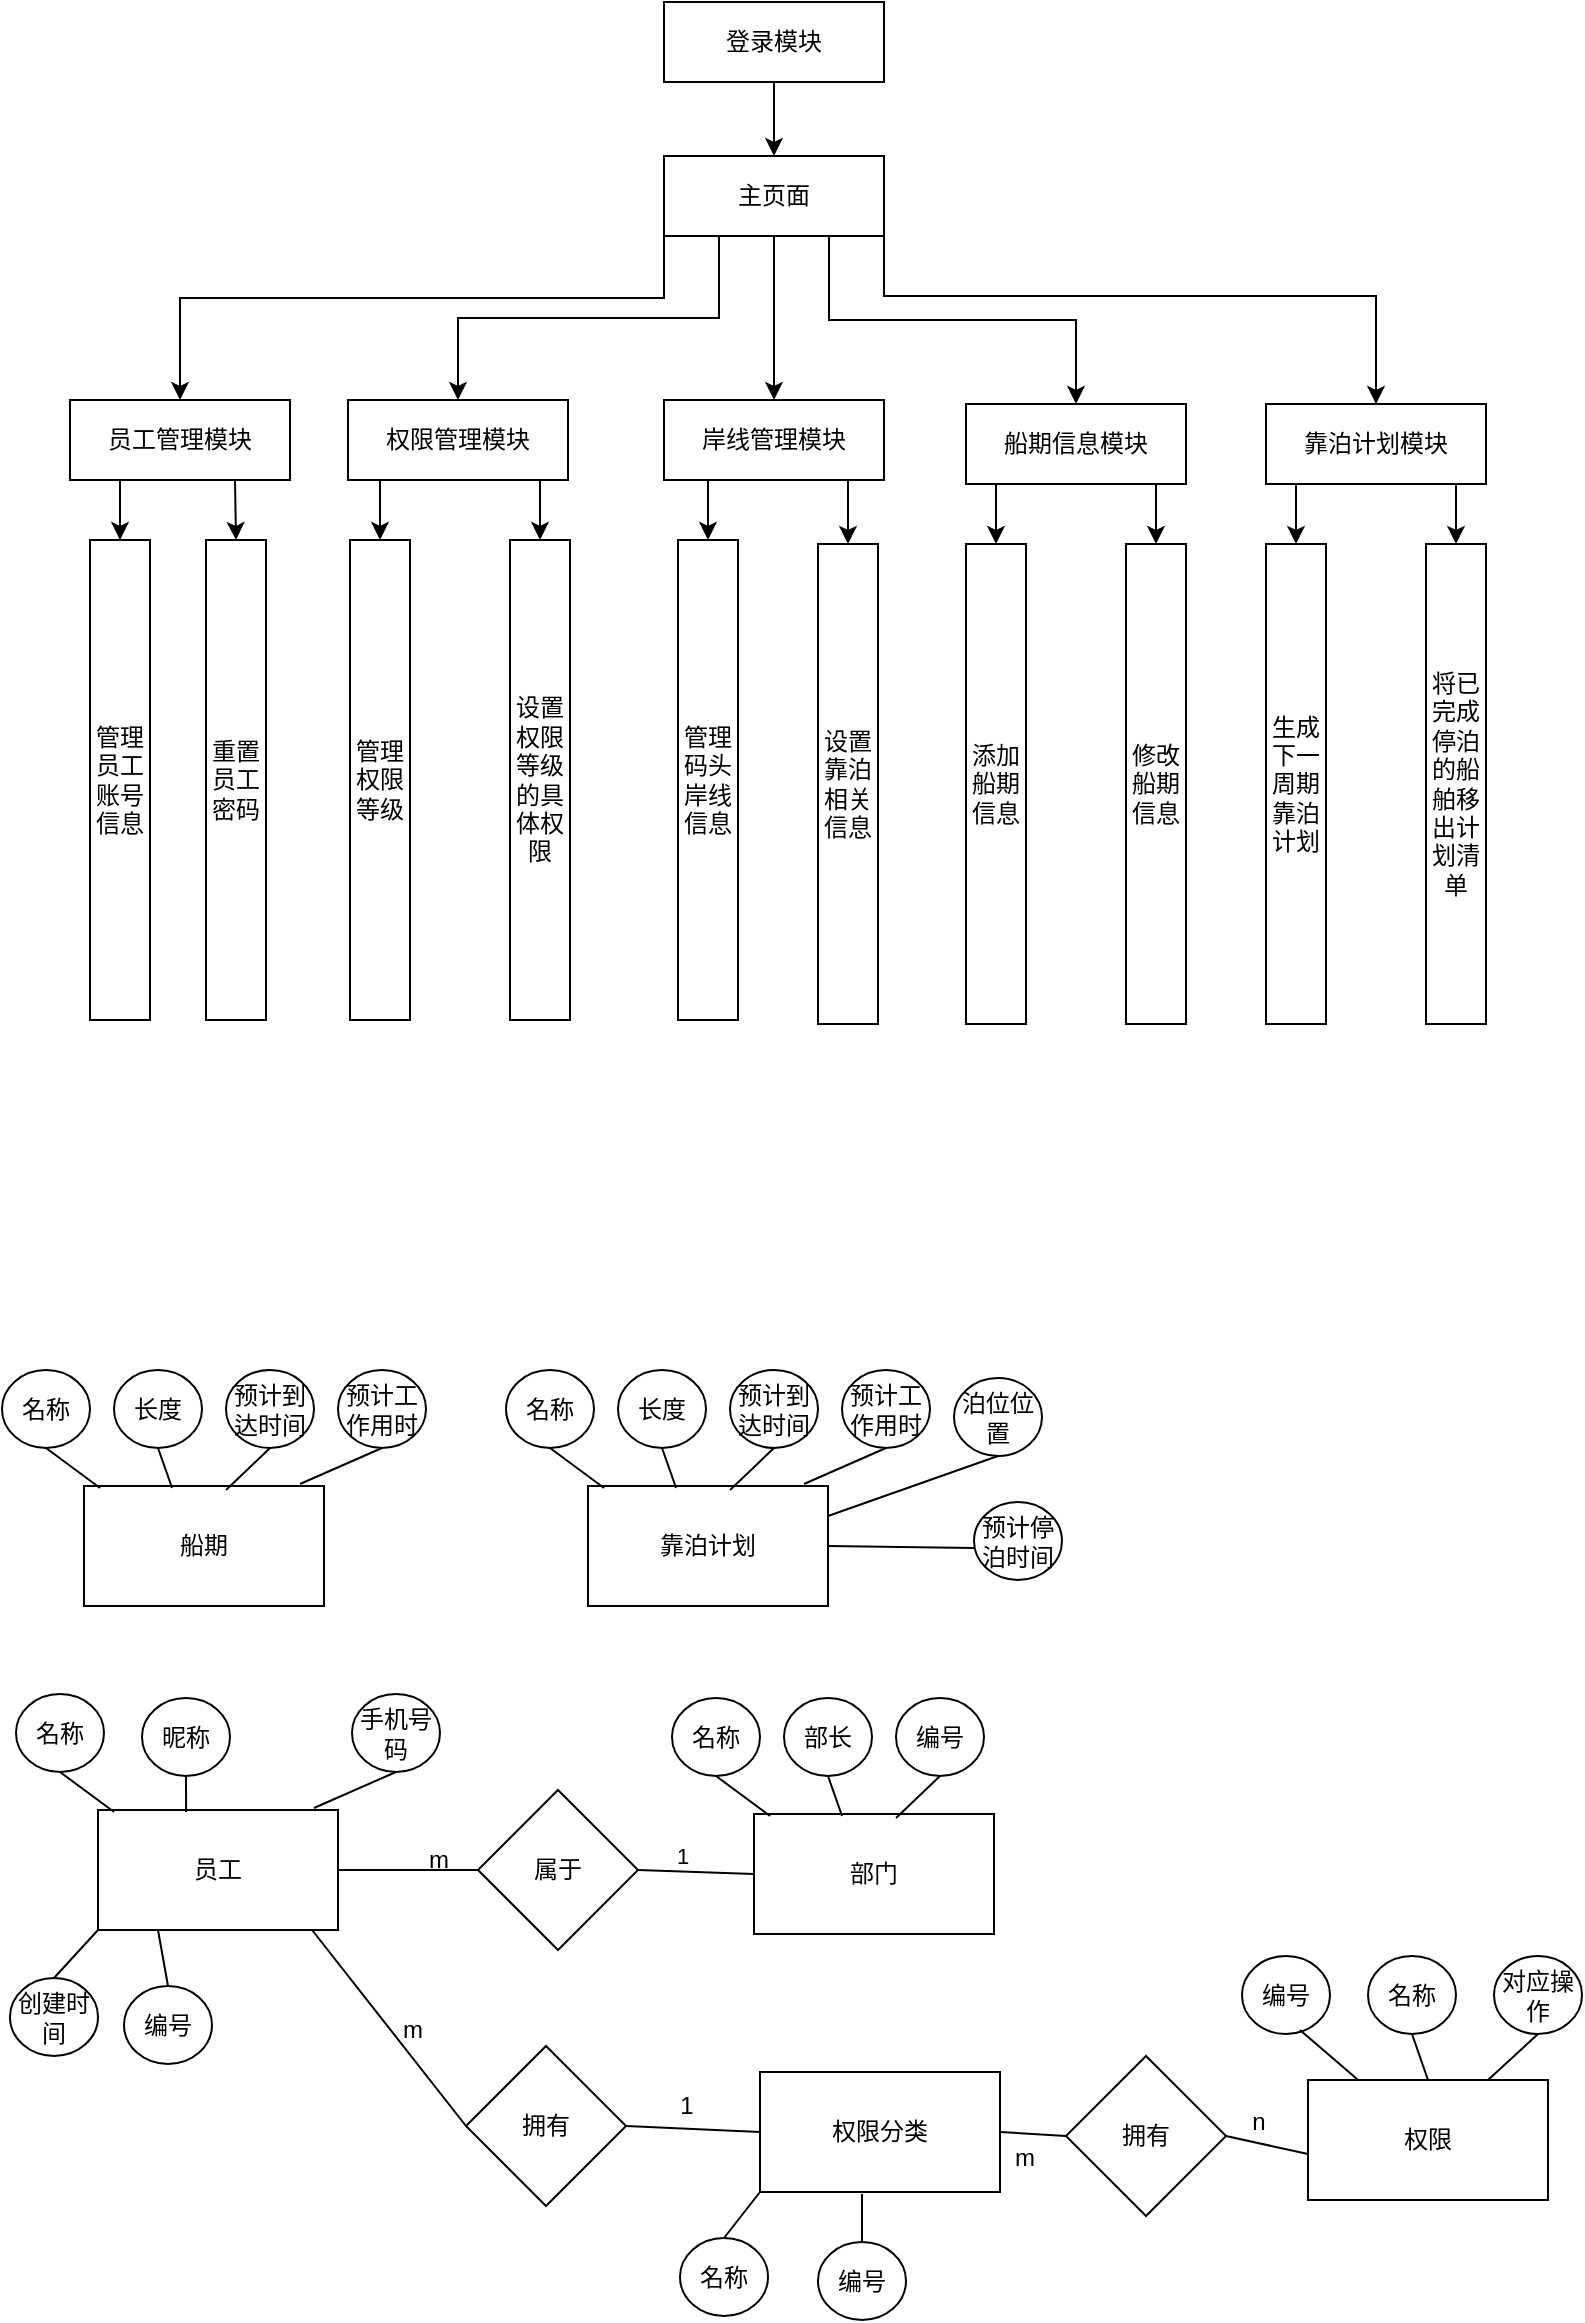 <mxfile version="24.3.1" type="github">
  <diagram name="第 1 页" id="hJNwZLfBhfu_36DX5GR1">
    <mxGraphModel dx="1434" dy="756" grid="0" gridSize="10" guides="1" tooltips="1" connect="1" arrows="1" fold="1" page="1" pageScale="1" pageWidth="827" pageHeight="1169" math="0" shadow="0">
      <root>
        <mxCell id="0" />
        <mxCell id="1" parent="0" />
        <mxCell id="c1SifNUOQpYXH-Mi11ai-2" style="edgeStyle=orthogonalEdgeStyle;rounded=0;orthogonalLoop=1;jettySize=auto;html=1;exitX=0.5;exitY=1;exitDx=0;exitDy=0;entryX=0.5;entryY=0;entryDx=0;entryDy=0;" edge="1" parent="1" source="ZtoyrRgASsB_ZvQdjm4B-1" target="ZtoyrRgASsB_ZvQdjm4B-2">
          <mxGeometry relative="1" as="geometry" />
        </mxCell>
        <mxCell id="ZtoyrRgASsB_ZvQdjm4B-1" value="登录模块" style="rounded=0;whiteSpace=wrap;html=1;" parent="1" vertex="1">
          <mxGeometry x="337" y="4" width="110" height="40" as="geometry" />
        </mxCell>
        <mxCell id="c1SifNUOQpYXH-Mi11ai-4" value="" style="edgeStyle=orthogonalEdgeStyle;rounded=0;orthogonalLoop=1;jettySize=auto;html=1;" edge="1" parent="1" source="ZtoyrRgASsB_ZvQdjm4B-2" target="0f7veTkOf2KiZL7BSmnF-5">
          <mxGeometry relative="1" as="geometry" />
        </mxCell>
        <mxCell id="c1SifNUOQpYXH-Mi11ai-5" style="edgeStyle=orthogonalEdgeStyle;rounded=0;orthogonalLoop=1;jettySize=auto;html=1;exitX=0.75;exitY=1;exitDx=0;exitDy=0;entryX=0.5;entryY=0;entryDx=0;entryDy=0;" edge="1" parent="1" source="ZtoyrRgASsB_ZvQdjm4B-2" target="ZtoyrRgASsB_ZvQdjm4B-11">
          <mxGeometry relative="1" as="geometry" />
        </mxCell>
        <mxCell id="c1SifNUOQpYXH-Mi11ai-6" style="edgeStyle=orthogonalEdgeStyle;rounded=0;orthogonalLoop=1;jettySize=auto;html=1;exitX=1;exitY=1;exitDx=0;exitDy=0;entryX=0.5;entryY=0;entryDx=0;entryDy=0;" edge="1" parent="1" source="ZtoyrRgASsB_ZvQdjm4B-2" target="ZtoyrRgASsB_ZvQdjm4B-15">
          <mxGeometry relative="1" as="geometry">
            <Array as="points">
              <mxPoint x="447" y="151" />
              <mxPoint x="693" y="151" />
            </Array>
          </mxGeometry>
        </mxCell>
        <mxCell id="c1SifNUOQpYXH-Mi11ai-7" style="edgeStyle=orthogonalEdgeStyle;rounded=0;orthogonalLoop=1;jettySize=auto;html=1;exitX=0.25;exitY=1;exitDx=0;exitDy=0;entryX=0.5;entryY=0;entryDx=0;entryDy=0;" edge="1" parent="1" source="ZtoyrRgASsB_ZvQdjm4B-2" target="ZtoyrRgASsB_ZvQdjm4B-8">
          <mxGeometry relative="1" as="geometry" />
        </mxCell>
        <mxCell id="c1SifNUOQpYXH-Mi11ai-8" style="edgeStyle=orthogonalEdgeStyle;rounded=0;orthogonalLoop=1;jettySize=auto;html=1;exitX=0;exitY=1;exitDx=0;exitDy=0;" edge="1" parent="1" source="ZtoyrRgASsB_ZvQdjm4B-2" target="ZtoyrRgASsB_ZvQdjm4B-4">
          <mxGeometry relative="1" as="geometry">
            <Array as="points">
              <mxPoint x="337" y="152" />
              <mxPoint x="95" y="152" />
            </Array>
          </mxGeometry>
        </mxCell>
        <mxCell id="ZtoyrRgASsB_ZvQdjm4B-2" value="主页面" style="rounded=0;whiteSpace=wrap;html=1;" parent="1" vertex="1">
          <mxGeometry x="337" y="81" width="110" height="40" as="geometry" />
        </mxCell>
        <mxCell id="ZtoyrRgASsB_ZvQdjm4B-26" style="edgeStyle=orthogonalEdgeStyle;rounded=0;orthogonalLoop=1;jettySize=auto;html=1;exitX=0.25;exitY=1;exitDx=0;exitDy=0;entryX=0.5;entryY=0;entryDx=0;entryDy=0;" parent="1" source="ZtoyrRgASsB_ZvQdjm4B-4" target="ZtoyrRgASsB_ZvQdjm4B-5" edge="1">
          <mxGeometry relative="1" as="geometry" />
        </mxCell>
        <mxCell id="0f7veTkOf2KiZL7BSmnF-1" style="edgeStyle=orthogonalEdgeStyle;rounded=0;orthogonalLoop=1;jettySize=auto;html=1;exitX=0.75;exitY=1;exitDx=0;exitDy=0;entryX=0.5;entryY=0;entryDx=0;entryDy=0;" parent="1" source="ZtoyrRgASsB_ZvQdjm4B-4" target="ZtoyrRgASsB_ZvQdjm4B-7" edge="1">
          <mxGeometry relative="1" as="geometry" />
        </mxCell>
        <mxCell id="ZtoyrRgASsB_ZvQdjm4B-4" value="员工管理模块" style="rounded=0;whiteSpace=wrap;html=1;" parent="1" vertex="1">
          <mxGeometry x="40" y="203" width="110" height="40" as="geometry" />
        </mxCell>
        <mxCell id="ZtoyrRgASsB_ZvQdjm4B-5" value="管理员工账号信息" style="rounded=0;whiteSpace=wrap;html=1;" parent="1" vertex="1">
          <mxGeometry x="50" y="273" width="30" height="240" as="geometry" />
        </mxCell>
        <mxCell id="ZtoyrRgASsB_ZvQdjm4B-7" value="重置员工密码" style="rounded=0;whiteSpace=wrap;html=1;" parent="1" vertex="1">
          <mxGeometry x="108" y="273" width="30" height="240" as="geometry" />
        </mxCell>
        <mxCell id="ZtoyrRgASsB_ZvQdjm4B-22" style="edgeStyle=orthogonalEdgeStyle;rounded=0;orthogonalLoop=1;jettySize=auto;html=1;exitX=0.75;exitY=1;exitDx=0;exitDy=0;entryX=0.5;entryY=0;entryDx=0;entryDy=0;" parent="1" source="ZtoyrRgASsB_ZvQdjm4B-8" target="ZtoyrRgASsB_ZvQdjm4B-10" edge="1">
          <mxGeometry relative="1" as="geometry" />
        </mxCell>
        <mxCell id="ZtoyrRgASsB_ZvQdjm4B-23" style="edgeStyle=orthogonalEdgeStyle;rounded=0;orthogonalLoop=1;jettySize=auto;html=1;exitX=0.25;exitY=1;exitDx=0;exitDy=0;entryX=0.5;entryY=0;entryDx=0;entryDy=0;" parent="1" source="ZtoyrRgASsB_ZvQdjm4B-8" target="ZtoyrRgASsB_ZvQdjm4B-9" edge="1">
          <mxGeometry relative="1" as="geometry" />
        </mxCell>
        <mxCell id="ZtoyrRgASsB_ZvQdjm4B-8" value="权限管理模块" style="rounded=0;whiteSpace=wrap;html=1;" parent="1" vertex="1">
          <mxGeometry x="179" y="203" width="110" height="40" as="geometry" />
        </mxCell>
        <mxCell id="ZtoyrRgASsB_ZvQdjm4B-9" value="管理权限等级&lt;span style=&quot;color: rgba(0, 0, 0, 0); font-family: monospace; font-size: 0px; text-align: start; white-space: nowrap;&quot;&gt;%3CmxGraphModel%3E%3Croot%3E%3CmxCell%20id%3D%220%22%2F%3E%3CmxCell%20id%3D%221%22%20parent%3D%220%22%2F%3E%3CmxCell%20id%3D%222%22%20value%3D%22%E7%AE%A1%E7%90%86%E5%91%98%E5%B7%A5%E8%B4%A6%E5%8F%B7%E4%BF%A1%E6%81%AF%22%20style%3D%22rounded%3D0%3BwhiteSpace%3Dwrap%3Bhtml%3D1%3B%22%20vertex%3D%221%22%20parent%3D%221%22%3E%3CmxGeometry%20x%3D%2280%22%20y%3D%22490%22%20width%3D%2230%22%20height%3D%22240%22%20as%3D%22geometry%22%2F%3E%3C%2FmxCell%3E%3C%2Froot%3E%3C%2FmxGraphModel%3E&lt;/span&gt;" style="rounded=0;whiteSpace=wrap;html=1;" parent="1" vertex="1">
          <mxGeometry x="180" y="273" width="30" height="240" as="geometry" />
        </mxCell>
        <mxCell id="ZtoyrRgASsB_ZvQdjm4B-10" value="设置 权限等级的具体权限" style="rounded=0;whiteSpace=wrap;html=1;" parent="1" vertex="1">
          <mxGeometry x="260" y="273" width="30" height="240" as="geometry" />
        </mxCell>
        <mxCell id="ZtoyrRgASsB_ZvQdjm4B-18" style="edgeStyle=orthogonalEdgeStyle;rounded=0;orthogonalLoop=1;jettySize=auto;html=1;exitX=0.25;exitY=1;exitDx=0;exitDy=0;entryX=0.5;entryY=0;entryDx=0;entryDy=0;" parent="1" source="ZtoyrRgASsB_ZvQdjm4B-11" target="ZtoyrRgASsB_ZvQdjm4B-12" edge="1">
          <mxGeometry relative="1" as="geometry" />
        </mxCell>
        <mxCell id="ZtoyrRgASsB_ZvQdjm4B-19" style="edgeStyle=orthogonalEdgeStyle;rounded=0;orthogonalLoop=1;jettySize=auto;html=1;exitX=0.75;exitY=1;exitDx=0;exitDy=0;entryX=0.5;entryY=0;entryDx=0;entryDy=0;" parent="1" source="ZtoyrRgASsB_ZvQdjm4B-11" target="ZtoyrRgASsB_ZvQdjm4B-14" edge="1">
          <mxGeometry relative="1" as="geometry" />
        </mxCell>
        <mxCell id="ZtoyrRgASsB_ZvQdjm4B-11" value="船期信息模块" style="rounded=0;whiteSpace=wrap;html=1;" parent="1" vertex="1">
          <mxGeometry x="488" y="205" width="110" height="40" as="geometry" />
        </mxCell>
        <mxCell id="ZtoyrRgASsB_ZvQdjm4B-12" value="添加船期信息" style="rounded=0;whiteSpace=wrap;html=1;" parent="1" vertex="1">
          <mxGeometry x="488" y="275" width="30" height="240" as="geometry" />
        </mxCell>
        <mxCell id="ZtoyrRgASsB_ZvQdjm4B-14" value="修改船期信息" style="rounded=0;whiteSpace=wrap;html=1;" parent="1" vertex="1">
          <mxGeometry x="568" y="275" width="30" height="240" as="geometry" />
        </mxCell>
        <mxCell id="ZtoyrRgASsB_ZvQdjm4B-20" style="edgeStyle=orthogonalEdgeStyle;rounded=0;orthogonalLoop=1;jettySize=auto;html=1;exitX=0.25;exitY=1;exitDx=0;exitDy=0;entryX=0.5;entryY=0;entryDx=0;entryDy=0;" parent="1" source="ZtoyrRgASsB_ZvQdjm4B-15" target="ZtoyrRgASsB_ZvQdjm4B-16" edge="1">
          <mxGeometry relative="1" as="geometry" />
        </mxCell>
        <mxCell id="ZtoyrRgASsB_ZvQdjm4B-21" style="edgeStyle=orthogonalEdgeStyle;rounded=0;orthogonalLoop=1;jettySize=auto;html=1;exitX=0.75;exitY=1;exitDx=0;exitDy=0;entryX=0.5;entryY=0;entryDx=0;entryDy=0;" parent="1" source="ZtoyrRgASsB_ZvQdjm4B-15" target="ZtoyrRgASsB_ZvQdjm4B-17" edge="1">
          <mxGeometry relative="1" as="geometry" />
        </mxCell>
        <mxCell id="ZtoyrRgASsB_ZvQdjm4B-15" value="靠泊计划模块" style="rounded=0;whiteSpace=wrap;html=1;" parent="1" vertex="1">
          <mxGeometry x="638" y="205" width="110" height="40" as="geometry" />
        </mxCell>
        <mxCell id="ZtoyrRgASsB_ZvQdjm4B-16" value="生成下一周期靠泊计划" style="rounded=0;whiteSpace=wrap;html=1;" parent="1" vertex="1">
          <mxGeometry x="638" y="275" width="30" height="240" as="geometry" />
        </mxCell>
        <mxCell id="ZtoyrRgASsB_ZvQdjm4B-17" value="将已完成停泊的船舶移出计划清单" style="rounded=0;whiteSpace=wrap;html=1;" parent="1" vertex="1">
          <mxGeometry x="718" y="275" width="30" height="240" as="geometry" />
        </mxCell>
        <mxCell id="ZtoyrRgASsB_ZvQdjm4B-34" value="船期" style="rounded=0;whiteSpace=wrap;html=1;" parent="1" vertex="1">
          <mxGeometry x="47" y="746" width="120" height="60" as="geometry" />
        </mxCell>
        <mxCell id="ZtoyrRgASsB_ZvQdjm4B-35" value="名称" style="ellipse;whiteSpace=wrap;html=1;" parent="1" vertex="1">
          <mxGeometry x="6" y="688" width="44" height="39" as="geometry" />
        </mxCell>
        <mxCell id="ZtoyrRgASsB_ZvQdjm4B-36" value="长度" style="ellipse;whiteSpace=wrap;html=1;" parent="1" vertex="1">
          <mxGeometry x="62" y="688" width="44" height="39" as="geometry" />
        </mxCell>
        <mxCell id="ZtoyrRgASsB_ZvQdjm4B-37" value="预计到达时间" style="ellipse;whiteSpace=wrap;html=1;" parent="1" vertex="1">
          <mxGeometry x="118" y="688" width="44" height="39" as="geometry" />
        </mxCell>
        <mxCell id="ZtoyrRgASsB_ZvQdjm4B-38" value="预计工作用时" style="ellipse;whiteSpace=wrap;html=1;" parent="1" vertex="1">
          <mxGeometry x="174" y="688" width="44" height="39" as="geometry" />
        </mxCell>
        <mxCell id="ZtoyrRgASsB_ZvQdjm4B-46" value="" style="endArrow=none;html=1;rounded=0;exitX=0.5;exitY=1;exitDx=0;exitDy=0;entryX=0.067;entryY=0.017;entryDx=0;entryDy=0;entryPerimeter=0;" parent="1" source="ZtoyrRgASsB_ZvQdjm4B-35" target="ZtoyrRgASsB_ZvQdjm4B-34" edge="1">
          <mxGeometry width="50" height="50" relative="1" as="geometry">
            <mxPoint x="118" y="916" as="sourcePoint" />
            <mxPoint x="168" y="866" as="targetPoint" />
          </mxGeometry>
        </mxCell>
        <mxCell id="ZtoyrRgASsB_ZvQdjm4B-47" value="" style="endArrow=none;html=1;rounded=0;entryX=0.5;entryY=1;entryDx=0;entryDy=0;exitX=0.367;exitY=0.017;exitDx=0;exitDy=0;exitPerimeter=0;" parent="1" source="ZtoyrRgASsB_ZvQdjm4B-34" target="ZtoyrRgASsB_ZvQdjm4B-36" edge="1">
          <mxGeometry width="50" height="50" relative="1" as="geometry">
            <mxPoint x="118" y="912" as="sourcePoint" />
            <mxPoint x="168" y="862" as="targetPoint" />
          </mxGeometry>
        </mxCell>
        <mxCell id="ZtoyrRgASsB_ZvQdjm4B-48" value="" style="endArrow=none;html=1;rounded=0;entryX=0.5;entryY=1;entryDx=0;entryDy=0;exitX=0.592;exitY=0.033;exitDx=0;exitDy=0;exitPerimeter=0;" parent="1" source="ZtoyrRgASsB_ZvQdjm4B-34" target="ZtoyrRgASsB_ZvQdjm4B-37" edge="1">
          <mxGeometry width="50" height="50" relative="1" as="geometry">
            <mxPoint x="143" y="883" as="sourcePoint" />
            <mxPoint x="193" y="833" as="targetPoint" />
          </mxGeometry>
        </mxCell>
        <mxCell id="ZtoyrRgASsB_ZvQdjm4B-49" value="" style="endArrow=none;html=1;rounded=0;entryX=0.5;entryY=1;entryDx=0;entryDy=0;exitX=0.9;exitY=-0.017;exitDx=0;exitDy=0;exitPerimeter=0;" parent="1" source="ZtoyrRgASsB_ZvQdjm4B-34" target="ZtoyrRgASsB_ZvQdjm4B-38" edge="1">
          <mxGeometry width="50" height="50" relative="1" as="geometry">
            <mxPoint x="183" y="907" as="sourcePoint" />
            <mxPoint x="233" y="857" as="targetPoint" />
          </mxGeometry>
        </mxCell>
        <mxCell id="ZtoyrRgASsB_ZvQdjm4B-51" value="靠泊计划" style="rounded=0;whiteSpace=wrap;html=1;" parent="1" vertex="1">
          <mxGeometry x="299" y="746" width="120" height="60" as="geometry" />
        </mxCell>
        <mxCell id="ZtoyrRgASsB_ZvQdjm4B-52" value="名称" style="ellipse;whiteSpace=wrap;html=1;" parent="1" vertex="1">
          <mxGeometry x="258" y="688" width="44" height="39" as="geometry" />
        </mxCell>
        <mxCell id="ZtoyrRgASsB_ZvQdjm4B-53" value="长度" style="ellipse;whiteSpace=wrap;html=1;" parent="1" vertex="1">
          <mxGeometry x="314" y="688" width="44" height="39" as="geometry" />
        </mxCell>
        <mxCell id="ZtoyrRgASsB_ZvQdjm4B-54" value="预计到达时间" style="ellipse;whiteSpace=wrap;html=1;" parent="1" vertex="1">
          <mxGeometry x="370" y="688" width="44" height="39" as="geometry" />
        </mxCell>
        <mxCell id="ZtoyrRgASsB_ZvQdjm4B-55" value="预计工作用时" style="ellipse;whiteSpace=wrap;html=1;" parent="1" vertex="1">
          <mxGeometry x="426" y="688" width="44" height="39" as="geometry" />
        </mxCell>
        <mxCell id="ZtoyrRgASsB_ZvQdjm4B-56" value="" style="endArrow=none;html=1;rounded=0;exitX=0.5;exitY=1;exitDx=0;exitDy=0;entryX=0.067;entryY=0.017;entryDx=0;entryDy=0;entryPerimeter=0;" parent="1" source="ZtoyrRgASsB_ZvQdjm4B-52" target="ZtoyrRgASsB_ZvQdjm4B-51" edge="1">
          <mxGeometry width="50" height="50" relative="1" as="geometry">
            <mxPoint x="370" y="916" as="sourcePoint" />
            <mxPoint x="420" y="866" as="targetPoint" />
          </mxGeometry>
        </mxCell>
        <mxCell id="ZtoyrRgASsB_ZvQdjm4B-57" value="" style="endArrow=none;html=1;rounded=0;entryX=0.5;entryY=1;entryDx=0;entryDy=0;exitX=0.367;exitY=0.017;exitDx=0;exitDy=0;exitPerimeter=0;" parent="1" source="ZtoyrRgASsB_ZvQdjm4B-51" target="ZtoyrRgASsB_ZvQdjm4B-53" edge="1">
          <mxGeometry width="50" height="50" relative="1" as="geometry">
            <mxPoint x="370" y="912" as="sourcePoint" />
            <mxPoint x="420" y="862" as="targetPoint" />
          </mxGeometry>
        </mxCell>
        <mxCell id="ZtoyrRgASsB_ZvQdjm4B-58" value="" style="endArrow=none;html=1;rounded=0;entryX=0.5;entryY=1;entryDx=0;entryDy=0;exitX=0.592;exitY=0.033;exitDx=0;exitDy=0;exitPerimeter=0;" parent="1" source="ZtoyrRgASsB_ZvQdjm4B-51" target="ZtoyrRgASsB_ZvQdjm4B-54" edge="1">
          <mxGeometry width="50" height="50" relative="1" as="geometry">
            <mxPoint x="395" y="883" as="sourcePoint" />
            <mxPoint x="445" y="833" as="targetPoint" />
          </mxGeometry>
        </mxCell>
        <mxCell id="ZtoyrRgASsB_ZvQdjm4B-59" value="" style="endArrow=none;html=1;rounded=0;entryX=0.5;entryY=1;entryDx=0;entryDy=0;exitX=0.9;exitY=-0.017;exitDx=0;exitDy=0;exitPerimeter=0;" parent="1" source="ZtoyrRgASsB_ZvQdjm4B-51" target="ZtoyrRgASsB_ZvQdjm4B-55" edge="1">
          <mxGeometry width="50" height="50" relative="1" as="geometry">
            <mxPoint x="435" y="907" as="sourcePoint" />
            <mxPoint x="485" y="857" as="targetPoint" />
          </mxGeometry>
        </mxCell>
        <mxCell id="ZtoyrRgASsB_ZvQdjm4B-60" value="泊位位置" style="ellipse;whiteSpace=wrap;html=1;" parent="1" vertex="1">
          <mxGeometry x="482" y="692" width="44" height="39" as="geometry" />
        </mxCell>
        <mxCell id="ZtoyrRgASsB_ZvQdjm4B-61" value="" style="endArrow=none;html=1;rounded=0;entryX=0.5;entryY=1;entryDx=0;entryDy=0;exitX=1;exitY=0.25;exitDx=0;exitDy=0;" parent="1" source="ZtoyrRgASsB_ZvQdjm4B-51" target="ZtoyrRgASsB_ZvQdjm4B-60" edge="1">
          <mxGeometry width="50" height="50" relative="1" as="geometry">
            <mxPoint x="418" y="893" as="sourcePoint" />
            <mxPoint x="468" y="843" as="targetPoint" />
          </mxGeometry>
        </mxCell>
        <mxCell id="ZtoyrRgASsB_ZvQdjm4B-62" value="预计停泊时间" style="ellipse;whiteSpace=wrap;html=1;" parent="1" vertex="1">
          <mxGeometry x="492" y="754" width="44" height="39" as="geometry" />
        </mxCell>
        <mxCell id="ZtoyrRgASsB_ZvQdjm4B-63" value="" style="endArrow=none;html=1;rounded=0;entryX=0;entryY=0.59;entryDx=0;entryDy=0;entryPerimeter=0;exitX=1;exitY=0.5;exitDx=0;exitDy=0;" parent="1" source="ZtoyrRgASsB_ZvQdjm4B-51" target="ZtoyrRgASsB_ZvQdjm4B-62" edge="1">
          <mxGeometry width="50" height="50" relative="1" as="geometry">
            <mxPoint x="429" y="889" as="sourcePoint" />
            <mxPoint x="479" y="839" as="targetPoint" />
          </mxGeometry>
        </mxCell>
        <mxCell id="ZtoyrRgASsB_ZvQdjm4B-66" value="员工" style="rounded=0;whiteSpace=wrap;html=1;" parent="1" vertex="1">
          <mxGeometry x="54" y="908" width="120" height="60" as="geometry" />
        </mxCell>
        <mxCell id="ZtoyrRgASsB_ZvQdjm4B-67" value="名称" style="ellipse;whiteSpace=wrap;html=1;" parent="1" vertex="1">
          <mxGeometry x="13" y="850" width="44" height="39" as="geometry" />
        </mxCell>
        <mxCell id="ZtoyrRgASsB_ZvQdjm4B-68" value="昵称" style="ellipse;whiteSpace=wrap;html=1;" parent="1" vertex="1">
          <mxGeometry x="76" y="852" width="44" height="39" as="geometry" />
        </mxCell>
        <mxCell id="ZtoyrRgASsB_ZvQdjm4B-70" value="手机号码" style="ellipse;whiteSpace=wrap;html=1;" parent="1" vertex="1">
          <mxGeometry x="181" y="850" width="44" height="39" as="geometry" />
        </mxCell>
        <mxCell id="ZtoyrRgASsB_ZvQdjm4B-71" value="" style="endArrow=none;html=1;rounded=0;exitX=0.5;exitY=1;exitDx=0;exitDy=0;entryX=0.067;entryY=0.017;entryDx=0;entryDy=0;entryPerimeter=0;" parent="1" source="ZtoyrRgASsB_ZvQdjm4B-67" target="ZtoyrRgASsB_ZvQdjm4B-66" edge="1">
          <mxGeometry width="50" height="50" relative="1" as="geometry">
            <mxPoint x="125" y="1078" as="sourcePoint" />
            <mxPoint x="175" y="1028" as="targetPoint" />
          </mxGeometry>
        </mxCell>
        <mxCell id="ZtoyrRgASsB_ZvQdjm4B-72" value="" style="endArrow=none;html=1;rounded=0;entryX=0.5;entryY=1;entryDx=0;entryDy=0;exitX=0.367;exitY=0.017;exitDx=0;exitDy=0;exitPerimeter=0;" parent="1" source="ZtoyrRgASsB_ZvQdjm4B-66" target="ZtoyrRgASsB_ZvQdjm4B-68" edge="1">
          <mxGeometry width="50" height="50" relative="1" as="geometry">
            <mxPoint x="125" y="1074" as="sourcePoint" />
            <mxPoint x="175" y="1024" as="targetPoint" />
          </mxGeometry>
        </mxCell>
        <mxCell id="ZtoyrRgASsB_ZvQdjm4B-74" value="" style="endArrow=none;html=1;rounded=0;entryX=0.5;entryY=1;entryDx=0;entryDy=0;exitX=0.9;exitY=-0.017;exitDx=0;exitDy=0;exitPerimeter=0;" parent="1" source="ZtoyrRgASsB_ZvQdjm4B-66" target="ZtoyrRgASsB_ZvQdjm4B-70" edge="1">
          <mxGeometry width="50" height="50" relative="1" as="geometry">
            <mxPoint x="190" y="1069" as="sourcePoint" />
            <mxPoint x="240" y="1019" as="targetPoint" />
          </mxGeometry>
        </mxCell>
        <mxCell id="ZtoyrRgASsB_ZvQdjm4B-75" value="创建时间" style="ellipse;whiteSpace=wrap;html=1;" parent="1" vertex="1">
          <mxGeometry x="10" y="992" width="44" height="39" as="geometry" />
        </mxCell>
        <mxCell id="ZtoyrRgASsB_ZvQdjm4B-76" value="编号" style="ellipse;whiteSpace=wrap;html=1;" parent="1" vertex="1">
          <mxGeometry x="67" y="996" width="44" height="39" as="geometry" />
        </mxCell>
        <mxCell id="ZtoyrRgASsB_ZvQdjm4B-77" value="" style="endArrow=none;html=1;rounded=0;entryX=0;entryY=1;entryDx=0;entryDy=0;exitX=0.5;exitY=0;exitDx=0;exitDy=0;" parent="1" source="ZtoyrRgASsB_ZvQdjm4B-75" target="ZtoyrRgASsB_ZvQdjm4B-66" edge="1">
          <mxGeometry width="50" height="50" relative="1" as="geometry">
            <mxPoint x="180" y="1052" as="sourcePoint" />
            <mxPoint x="230" y="1002" as="targetPoint" />
          </mxGeometry>
        </mxCell>
        <mxCell id="ZtoyrRgASsB_ZvQdjm4B-78" value="" style="endArrow=none;html=1;rounded=0;entryX=0.25;entryY=1;entryDx=0;entryDy=0;exitX=0.5;exitY=0;exitDx=0;exitDy=0;" parent="1" source="ZtoyrRgASsB_ZvQdjm4B-76" target="ZtoyrRgASsB_ZvQdjm4B-66" edge="1">
          <mxGeometry width="50" height="50" relative="1" as="geometry">
            <mxPoint x="167" y="1059" as="sourcePoint" />
            <mxPoint x="217" y="1009" as="targetPoint" />
          </mxGeometry>
        </mxCell>
        <mxCell id="ZtoyrRgASsB_ZvQdjm4B-79" value="属于" style="rhombus;whiteSpace=wrap;html=1;" parent="1" vertex="1">
          <mxGeometry x="244" y="898" width="80" height="80" as="geometry" />
        </mxCell>
        <mxCell id="ZtoyrRgASsB_ZvQdjm4B-80" value="" style="endArrow=none;html=1;rounded=0;entryX=0;entryY=0.5;entryDx=0;entryDy=0;exitX=1;exitY=0.5;exitDx=0;exitDy=0;" parent="1" source="ZtoyrRgASsB_ZvQdjm4B-66" target="ZtoyrRgASsB_ZvQdjm4B-79" edge="1">
          <mxGeometry width="50" height="50" relative="1" as="geometry">
            <mxPoint x="184" y="1033" as="sourcePoint" />
            <mxPoint x="234" y="983" as="targetPoint" />
          </mxGeometry>
        </mxCell>
        <mxCell id="ZtoyrRgASsB_ZvQdjm4B-81" value="部门" style="rounded=0;whiteSpace=wrap;html=1;" parent="1" vertex="1">
          <mxGeometry x="382" y="910" width="120" height="60" as="geometry" />
        </mxCell>
        <mxCell id="ZtoyrRgASsB_ZvQdjm4B-82" value="名称" style="ellipse;whiteSpace=wrap;html=1;" parent="1" vertex="1">
          <mxGeometry x="341" y="852" width="44" height="39" as="geometry" />
        </mxCell>
        <mxCell id="ZtoyrRgASsB_ZvQdjm4B-83" value="部长" style="ellipse;whiteSpace=wrap;html=1;" parent="1" vertex="1">
          <mxGeometry x="397" y="852" width="44" height="39" as="geometry" />
        </mxCell>
        <mxCell id="ZtoyrRgASsB_ZvQdjm4B-84" value="编号" style="ellipse;whiteSpace=wrap;html=1;" parent="1" vertex="1">
          <mxGeometry x="453" y="852" width="44" height="39" as="geometry" />
        </mxCell>
        <mxCell id="ZtoyrRgASsB_ZvQdjm4B-86" value="" style="endArrow=none;html=1;rounded=0;exitX=0.5;exitY=1;exitDx=0;exitDy=0;entryX=0.067;entryY=0.017;entryDx=0;entryDy=0;entryPerimeter=0;" parent="1" source="ZtoyrRgASsB_ZvQdjm4B-82" target="ZtoyrRgASsB_ZvQdjm4B-81" edge="1">
          <mxGeometry width="50" height="50" relative="1" as="geometry">
            <mxPoint x="453" y="1080" as="sourcePoint" />
            <mxPoint x="503" y="1030" as="targetPoint" />
          </mxGeometry>
        </mxCell>
        <mxCell id="ZtoyrRgASsB_ZvQdjm4B-87" value="" style="endArrow=none;html=1;rounded=0;entryX=0.5;entryY=1;entryDx=0;entryDy=0;exitX=0.367;exitY=0.017;exitDx=0;exitDy=0;exitPerimeter=0;" parent="1" source="ZtoyrRgASsB_ZvQdjm4B-81" target="ZtoyrRgASsB_ZvQdjm4B-83" edge="1">
          <mxGeometry width="50" height="50" relative="1" as="geometry">
            <mxPoint x="453" y="1076" as="sourcePoint" />
            <mxPoint x="503" y="1026" as="targetPoint" />
          </mxGeometry>
        </mxCell>
        <mxCell id="ZtoyrRgASsB_ZvQdjm4B-88" value="" style="endArrow=none;html=1;rounded=0;entryX=0.5;entryY=1;entryDx=0;entryDy=0;exitX=0.592;exitY=0.033;exitDx=0;exitDy=0;exitPerimeter=0;" parent="1" source="ZtoyrRgASsB_ZvQdjm4B-81" target="ZtoyrRgASsB_ZvQdjm4B-84" edge="1">
          <mxGeometry width="50" height="50" relative="1" as="geometry">
            <mxPoint x="478" y="1047" as="sourcePoint" />
            <mxPoint x="528" y="997" as="targetPoint" />
          </mxGeometry>
        </mxCell>
        <mxCell id="ZtoyrRgASsB_ZvQdjm4B-94" value="" style="endArrow=none;html=1;rounded=0;entryX=0;entryY=0.5;entryDx=0;entryDy=0;exitX=1;exitY=0.5;exitDx=0;exitDy=0;" parent="1" source="ZtoyrRgASsB_ZvQdjm4B-79" target="ZtoyrRgASsB_ZvQdjm4B-81" edge="1">
          <mxGeometry width="50" height="50" relative="1" as="geometry">
            <mxPoint x="321" y="1056" as="sourcePoint" />
            <mxPoint x="371" y="1006" as="targetPoint" />
          </mxGeometry>
        </mxCell>
        <mxCell id="ZtoyrRgASsB_ZvQdjm4B-97" value="1" style="edgeLabel;html=1;align=center;verticalAlign=middle;resizable=0;points=[];" parent="ZtoyrRgASsB_ZvQdjm4B-94" vertex="1" connectable="0">
          <mxGeometry x="-0.277" y="1" relative="1" as="geometry">
            <mxPoint x="1" y="-7" as="offset" />
          </mxGeometry>
        </mxCell>
        <mxCell id="ZtoyrRgASsB_ZvQdjm4B-95" value="m" style="text;html=1;align=center;verticalAlign=middle;resizable=0;points=[];autosize=1;strokeColor=none;fillColor=none;" parent="1" vertex="1">
          <mxGeometry x="210" y="920" width="28" height="26" as="geometry" />
        </mxCell>
        <mxCell id="ZtoyrRgASsB_ZvQdjm4B-100" value="拥有" style="rhombus;whiteSpace=wrap;html=1;" parent="1" vertex="1">
          <mxGeometry x="238" y="1026" width="80" height="80" as="geometry" />
        </mxCell>
        <mxCell id="ZtoyrRgASsB_ZvQdjm4B-101" value="权限分类" style="rounded=0;whiteSpace=wrap;html=1;" parent="1" vertex="1">
          <mxGeometry x="385" y="1039" width="120" height="60" as="geometry" />
        </mxCell>
        <mxCell id="ZtoyrRgASsB_ZvQdjm4B-102" value="" style="endArrow=none;html=1;rounded=0;exitX=1;exitY=0.5;exitDx=0;exitDy=0;entryX=0;entryY=0.5;entryDx=0;entryDy=0;" parent="1" source="ZtoyrRgASsB_ZvQdjm4B-100" target="ZtoyrRgASsB_ZvQdjm4B-101" edge="1">
          <mxGeometry width="50" height="50" relative="1" as="geometry">
            <mxPoint x="321" y="1153" as="sourcePoint" />
            <mxPoint x="371" y="1103" as="targetPoint" />
          </mxGeometry>
        </mxCell>
        <mxCell id="ZtoyrRgASsB_ZvQdjm4B-103" value="名称" style="ellipse;whiteSpace=wrap;html=1;" parent="1" vertex="1">
          <mxGeometry x="345" y="1122" width="44" height="39" as="geometry" />
        </mxCell>
        <mxCell id="ZtoyrRgASsB_ZvQdjm4B-104" value="" style="endArrow=none;html=1;rounded=0;entryX=0;entryY=0.5;entryDx=0;entryDy=0;exitX=0.892;exitY=1;exitDx=0;exitDy=0;exitPerimeter=0;" parent="1" source="ZtoyrRgASsB_ZvQdjm4B-66" target="ZtoyrRgASsB_ZvQdjm4B-100" edge="1">
          <mxGeometry width="50" height="50" relative="1" as="geometry">
            <mxPoint x="176" y="1124" as="sourcePoint" />
            <mxPoint x="226" y="1074" as="targetPoint" />
          </mxGeometry>
        </mxCell>
        <mxCell id="ZtoyrRgASsB_ZvQdjm4B-105" value="m" style="text;html=1;align=center;verticalAlign=middle;resizable=0;points=[];autosize=1;strokeColor=none;fillColor=none;" parent="1" vertex="1">
          <mxGeometry x="197" y="1005" width="28" height="26" as="geometry" />
        </mxCell>
        <mxCell id="ZtoyrRgASsB_ZvQdjm4B-106" value="1" style="text;html=1;align=center;verticalAlign=middle;resizable=0;points=[];autosize=1;strokeColor=none;fillColor=none;" parent="1" vertex="1">
          <mxGeometry x="335" y="1043" width="25" height="26" as="geometry" />
        </mxCell>
        <mxCell id="ZtoyrRgASsB_ZvQdjm4B-107" value="编号" style="ellipse;whiteSpace=wrap;html=1;" parent="1" vertex="1">
          <mxGeometry x="414" y="1124" width="44" height="39" as="geometry" />
        </mxCell>
        <mxCell id="ZtoyrRgASsB_ZvQdjm4B-108" value="" style="endArrow=none;html=1;rounded=0;entryX=0;entryY=1;entryDx=0;entryDy=0;exitX=0.5;exitY=0;exitDx=0;exitDy=0;" parent="1" source="ZtoyrRgASsB_ZvQdjm4B-103" target="ZtoyrRgASsB_ZvQdjm4B-101" edge="1">
          <mxGeometry width="50" height="50" relative="1" as="geometry">
            <mxPoint x="309" y="1146" as="sourcePoint" />
            <mxPoint x="359" y="1096" as="targetPoint" />
          </mxGeometry>
        </mxCell>
        <mxCell id="ZtoyrRgASsB_ZvQdjm4B-109" value="" style="endArrow=none;html=1;rounded=0;entryX=0.425;entryY=1.017;entryDx=0;entryDy=0;entryPerimeter=0;exitX=0.5;exitY=0;exitDx=0;exitDy=0;" parent="1" source="ZtoyrRgASsB_ZvQdjm4B-107" target="ZtoyrRgASsB_ZvQdjm4B-101" edge="1">
          <mxGeometry width="50" height="50" relative="1" as="geometry">
            <mxPoint x="504" y="1176" as="sourcePoint" />
            <mxPoint x="554" y="1126" as="targetPoint" />
          </mxGeometry>
        </mxCell>
        <mxCell id="ZtoyrRgASsB_ZvQdjm4B-110" value="权限" style="rounded=0;whiteSpace=wrap;html=1;" parent="1" vertex="1">
          <mxGeometry x="659" y="1043" width="120" height="60" as="geometry" />
        </mxCell>
        <mxCell id="ZtoyrRgASsB_ZvQdjm4B-111" value="拥有" style="rhombus;whiteSpace=wrap;html=1;" parent="1" vertex="1">
          <mxGeometry x="538" y="1031" width="80" height="80" as="geometry" />
        </mxCell>
        <mxCell id="ZtoyrRgASsB_ZvQdjm4B-112" value="" style="endArrow=none;html=1;rounded=0;entryX=0;entryY=0.617;entryDx=0;entryDy=0;entryPerimeter=0;exitX=1;exitY=0.5;exitDx=0;exitDy=0;" parent="1" source="ZtoyrRgASsB_ZvQdjm4B-111" target="ZtoyrRgASsB_ZvQdjm4B-110" edge="1">
          <mxGeometry width="50" height="50" relative="1" as="geometry">
            <mxPoint x="625" y="1178" as="sourcePoint" />
            <mxPoint x="675" y="1128" as="targetPoint" />
          </mxGeometry>
        </mxCell>
        <mxCell id="ZtoyrRgASsB_ZvQdjm4B-116" value="n" style="text;html=1;align=center;verticalAlign=middle;resizable=0;points=[];autosize=1;strokeColor=none;fillColor=none;" parent="1" vertex="1">
          <mxGeometry x="621" y="1051" width="25" height="26" as="geometry" />
        </mxCell>
        <mxCell id="ZtoyrRgASsB_ZvQdjm4B-117" value="" style="endArrow=none;html=1;rounded=0;exitX=1;exitY=0.5;exitDx=0;exitDy=0;entryX=0;entryY=0.5;entryDx=0;entryDy=0;" parent="1" source="ZtoyrRgASsB_ZvQdjm4B-101" target="ZtoyrRgASsB_ZvQdjm4B-111" edge="1">
          <mxGeometry width="50" height="50" relative="1" as="geometry">
            <mxPoint x="522" y="1167" as="sourcePoint" />
            <mxPoint x="572" y="1117" as="targetPoint" />
          </mxGeometry>
        </mxCell>
        <mxCell id="ZtoyrRgASsB_ZvQdjm4B-118" value="m" style="text;html=1;align=center;verticalAlign=middle;resizable=0;points=[];autosize=1;strokeColor=none;fillColor=none;" parent="1" vertex="1">
          <mxGeometry x="503" y="1069" width="28" height="26" as="geometry" />
        </mxCell>
        <mxCell id="ZtoyrRgASsB_ZvQdjm4B-119" value="编号" style="ellipse;whiteSpace=wrap;html=1;" parent="1" vertex="1">
          <mxGeometry x="626" y="981" width="44" height="39" as="geometry" />
        </mxCell>
        <mxCell id="ZtoyrRgASsB_ZvQdjm4B-120" value="名称" style="ellipse;whiteSpace=wrap;html=1;" parent="1" vertex="1">
          <mxGeometry x="689" y="981" width="44" height="39" as="geometry" />
        </mxCell>
        <mxCell id="ZtoyrRgASsB_ZvQdjm4B-121" value="对应操作" style="ellipse;whiteSpace=wrap;html=1;" parent="1" vertex="1">
          <mxGeometry x="752" y="981" width="44" height="39" as="geometry" />
        </mxCell>
        <mxCell id="ZtoyrRgASsB_ZvQdjm4B-122" value="" style="endArrow=none;html=1;rounded=0;entryX=0.659;entryY=0.949;entryDx=0;entryDy=0;entryPerimeter=0;" parent="1" source="ZtoyrRgASsB_ZvQdjm4B-110" target="ZtoyrRgASsB_ZvQdjm4B-119" edge="1">
          <mxGeometry width="50" height="50" relative="1" as="geometry">
            <mxPoint x="636" y="1175" as="sourcePoint" />
            <mxPoint x="686" y="1125" as="targetPoint" />
          </mxGeometry>
        </mxCell>
        <mxCell id="ZtoyrRgASsB_ZvQdjm4B-123" value="" style="endArrow=none;html=1;rounded=0;entryX=0.5;entryY=1;entryDx=0;entryDy=0;exitX=0.5;exitY=0;exitDx=0;exitDy=0;" parent="1" source="ZtoyrRgASsB_ZvQdjm4B-110" target="ZtoyrRgASsB_ZvQdjm4B-120" edge="1">
          <mxGeometry width="50" height="50" relative="1" as="geometry">
            <mxPoint x="659" y="1171" as="sourcePoint" />
            <mxPoint x="709" y="1121" as="targetPoint" />
          </mxGeometry>
        </mxCell>
        <mxCell id="ZtoyrRgASsB_ZvQdjm4B-124" value="" style="endArrow=none;html=1;rounded=0;entryX=0.5;entryY=1;entryDx=0;entryDy=0;exitX=0.75;exitY=0;exitDx=0;exitDy=0;" parent="1" source="ZtoyrRgASsB_ZvQdjm4B-110" target="ZtoyrRgASsB_ZvQdjm4B-121" edge="1">
          <mxGeometry width="50" height="50" relative="1" as="geometry">
            <mxPoint x="701" y="1168" as="sourcePoint" />
            <mxPoint x="751" y="1118" as="targetPoint" />
          </mxGeometry>
        </mxCell>
        <mxCell id="0f7veTkOf2KiZL7BSmnF-9" style="edgeStyle=orthogonalEdgeStyle;rounded=0;orthogonalLoop=1;jettySize=auto;html=1;exitX=0.25;exitY=1;exitDx=0;exitDy=0;entryX=0.5;entryY=0;entryDx=0;entryDy=0;" parent="1" source="0f7veTkOf2KiZL7BSmnF-5" target="0f7veTkOf2KiZL7BSmnF-7" edge="1">
          <mxGeometry relative="1" as="geometry" />
        </mxCell>
        <mxCell id="0f7veTkOf2KiZL7BSmnF-10" style="edgeStyle=orthogonalEdgeStyle;rounded=0;orthogonalLoop=1;jettySize=auto;html=1;exitX=0.75;exitY=1;exitDx=0;exitDy=0;entryX=0.5;entryY=0;entryDx=0;entryDy=0;" parent="1" source="0f7veTkOf2KiZL7BSmnF-5" target="0f7veTkOf2KiZL7BSmnF-8" edge="1">
          <mxGeometry relative="1" as="geometry" />
        </mxCell>
        <mxCell id="0f7veTkOf2KiZL7BSmnF-5" value="岸线管理模块" style="rounded=0;whiteSpace=wrap;html=1;" parent="1" vertex="1">
          <mxGeometry x="337" y="203" width="110" height="40" as="geometry" />
        </mxCell>
        <mxCell id="0f7veTkOf2KiZL7BSmnF-7" value="管理码头岸线信息" style="rounded=0;whiteSpace=wrap;html=1;" parent="1" vertex="1">
          <mxGeometry x="344" y="273" width="30" height="240" as="geometry" />
        </mxCell>
        <mxCell id="0f7veTkOf2KiZL7BSmnF-8" value="设置靠泊相关信息" style="rounded=0;whiteSpace=wrap;html=1;" parent="1" vertex="1">
          <mxGeometry x="414" y="275" width="30" height="240" as="geometry" />
        </mxCell>
        <mxCell id="c1SifNUOQpYXH-Mi11ai-1" style="edgeStyle=orthogonalEdgeStyle;rounded=0;orthogonalLoop=1;jettySize=auto;html=1;exitX=0.5;exitY=1;exitDx=0;exitDy=0;" edge="1" parent="1" source="ZtoyrRgASsB_ZvQdjm4B-2" target="ZtoyrRgASsB_ZvQdjm4B-2">
          <mxGeometry relative="1" as="geometry" />
        </mxCell>
      </root>
    </mxGraphModel>
  </diagram>
</mxfile>
